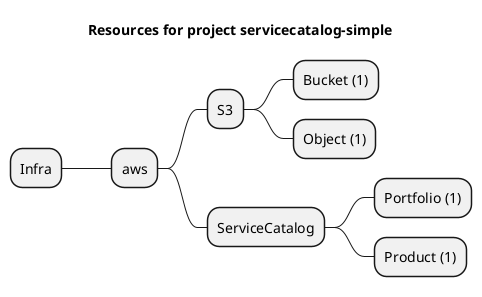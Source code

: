 @startmindmap
title Resources for project servicecatalog-simple
skinparam monochrome true
+ Infra
++ aws
+++ S3
++++ Bucket (1)
++++ Object (1)
+++ ServiceCatalog
++++ Portfolio (1)
++++ Product (1)
@endmindmap